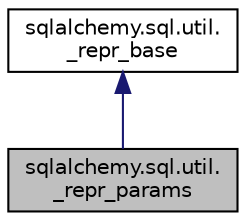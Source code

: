 digraph "sqlalchemy.sql.util._repr_params"
{
 // LATEX_PDF_SIZE
  edge [fontname="Helvetica",fontsize="10",labelfontname="Helvetica",labelfontsize="10"];
  node [fontname="Helvetica",fontsize="10",shape=record];
  Node1 [label="sqlalchemy.sql.util.\l_repr_params",height=0.2,width=0.4,color="black", fillcolor="grey75", style="filled", fontcolor="black",tooltip=" "];
  Node2 -> Node1 [dir="back",color="midnightblue",fontsize="10",style="solid",fontname="Helvetica"];
  Node2 [label="sqlalchemy.sql.util.\l_repr_base",height=0.2,width=0.4,color="black", fillcolor="white", style="filled",URL="$classsqlalchemy_1_1sql_1_1util_1_1__repr__base.html",tooltip=" "];
}
